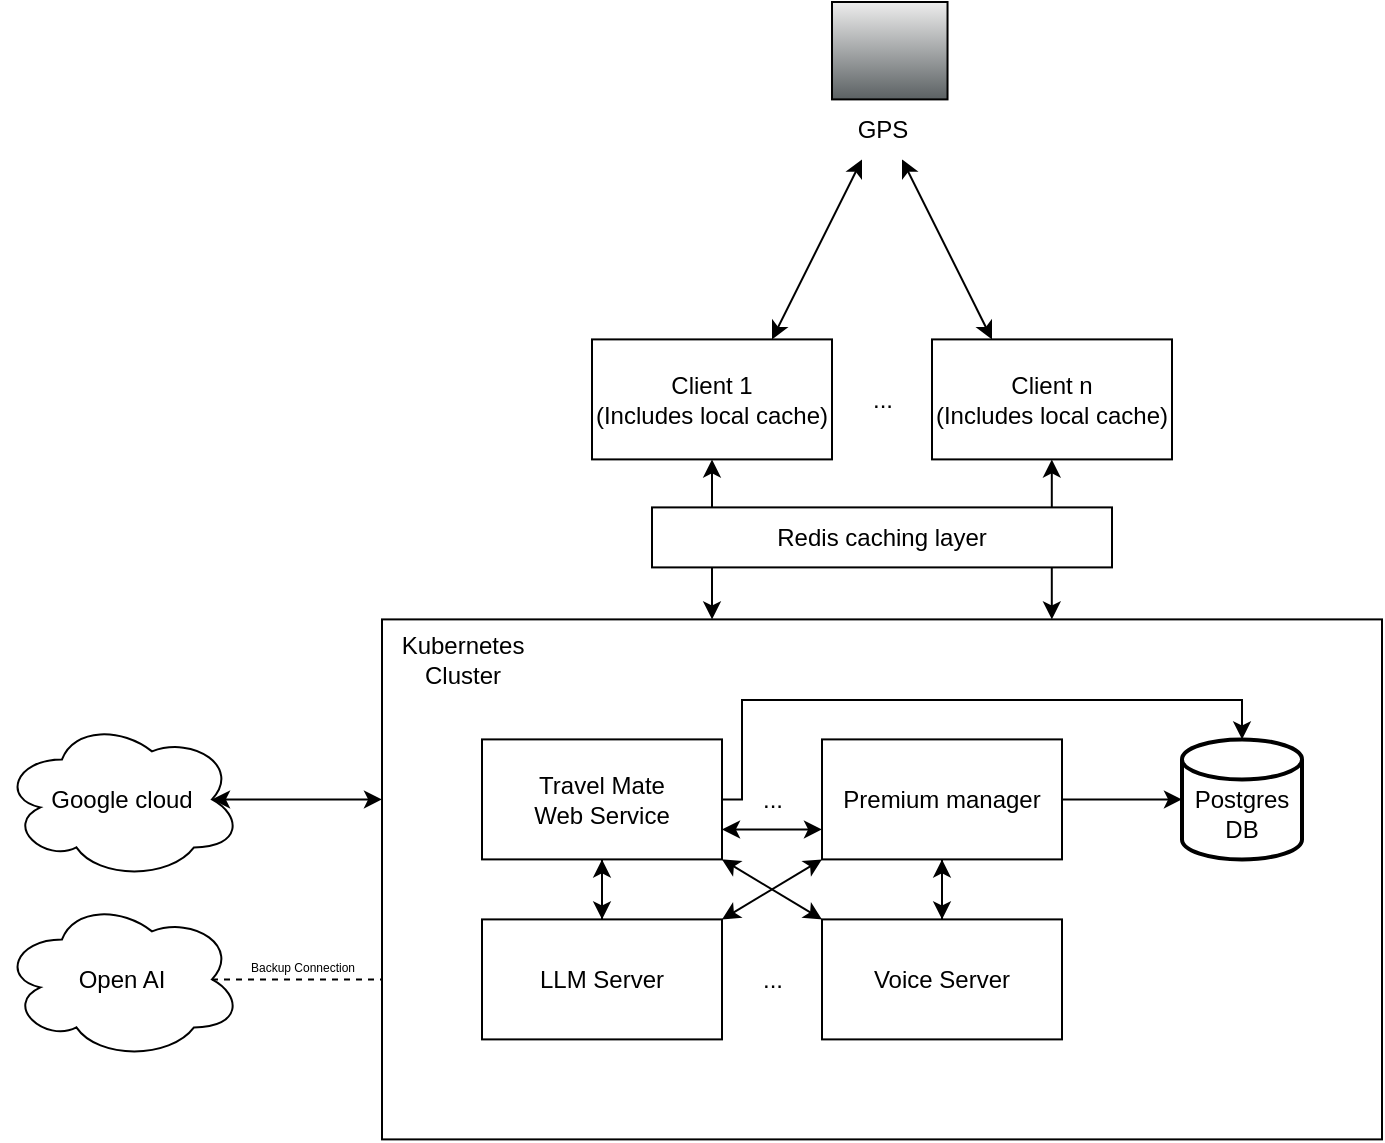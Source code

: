 <mxfile version="28.0.6">
  <diagram name="Page-1" id="n3aD12yE96eMD_H81KQo">
    <mxGraphModel dx="1494" dy="686" grid="1" gridSize="10" guides="1" tooltips="1" connect="1" arrows="1" fold="1" page="1" pageScale="1" pageWidth="850" pageHeight="1100" math="0" shadow="0">
      <root>
        <mxCell id="0" />
        <mxCell id="1" parent="0" />
        <mxCell id="ZA1UcydEme3zQa2n7PxT-20" value="" style="rounded=0;whiteSpace=wrap;html=1;" vertex="1" parent="1">
          <mxGeometry x="250" y="388.7" width="500" height="260" as="geometry" />
        </mxCell>
        <mxCell id="ZA1UcydEme3zQa2n7PxT-1" value="&lt;div&gt;Client n&lt;/div&gt;&lt;div&gt;(Includes local cache)&lt;/div&gt;" style="rounded=0;whiteSpace=wrap;html=1;" vertex="1" parent="1">
          <mxGeometry x="525" y="248.7" width="120" height="60" as="geometry" />
        </mxCell>
        <mxCell id="ZA1UcydEme3zQa2n7PxT-2" value="Client 1&lt;br&gt;(Includes local cache)" style="rounded=0;whiteSpace=wrap;html=1;" vertex="1" parent="1">
          <mxGeometry x="355" y="248.7" width="120" height="60" as="geometry" />
        </mxCell>
        <mxCell id="ZA1UcydEme3zQa2n7PxT-14" style="edgeStyle=orthogonalEdgeStyle;rounded=0;orthogonalLoop=1;jettySize=auto;html=1;exitX=0.5;exitY=1;exitDx=0;exitDy=0;entryX=0.5;entryY=0;entryDx=0;entryDy=0;" edge="1" parent="1" source="ZA1UcydEme3zQa2n7PxT-3" target="ZA1UcydEme3zQa2n7PxT-8">
          <mxGeometry relative="1" as="geometry" />
        </mxCell>
        <mxCell id="ZA1UcydEme3zQa2n7PxT-3" value="&lt;div&gt;Travel Mate&lt;/div&gt;&lt;div&gt;Web Service&lt;/div&gt;" style="rounded=0;whiteSpace=wrap;html=1;" vertex="1" parent="1">
          <mxGeometry x="300" y="448.7" width="120" height="60" as="geometry" />
        </mxCell>
        <mxCell id="ZA1UcydEme3zQa2n7PxT-4" value="&lt;div&gt;Google cloud&lt;/div&gt;" style="ellipse;shape=cloud;whiteSpace=wrap;html=1;" vertex="1" parent="1">
          <mxGeometry x="60" y="438.7" width="120" height="80" as="geometry" />
        </mxCell>
        <mxCell id="ZA1UcydEme3zQa2n7PxT-5" value="&lt;div&gt;&lt;br&gt;&lt;/div&gt;&lt;div&gt;Postgres&lt;/div&gt;&lt;div&gt;DB&lt;/div&gt;" style="strokeWidth=2;html=1;shape=mxgraph.flowchart.database;whiteSpace=wrap;" vertex="1" parent="1">
          <mxGeometry x="650" y="448.7" width="60" height="60" as="geometry" />
        </mxCell>
        <mxCell id="ZA1UcydEme3zQa2n7PxT-13" style="edgeStyle=orthogonalEdgeStyle;rounded=0;orthogonalLoop=1;jettySize=auto;html=1;exitX=0.5;exitY=1;exitDx=0;exitDy=0;entryX=0.5;entryY=0;entryDx=0;entryDy=0;" edge="1" parent="1" source="ZA1UcydEme3zQa2n7PxT-6" target="ZA1UcydEme3zQa2n7PxT-9">
          <mxGeometry relative="1" as="geometry" />
        </mxCell>
        <mxCell id="ZA1UcydEme3zQa2n7PxT-6" value="Premium manager" style="rounded=0;whiteSpace=wrap;html=1;" vertex="1" parent="1">
          <mxGeometry x="470" y="448.7" width="120" height="60" as="geometry" />
        </mxCell>
        <mxCell id="ZA1UcydEme3zQa2n7PxT-7" value="..." style="text;html=1;align=center;verticalAlign=middle;resizable=0;points=[];autosize=1;strokeColor=none;fillColor=none;" vertex="1" parent="1">
          <mxGeometry x="430" y="463.7" width="30" height="30" as="geometry" />
        </mxCell>
        <mxCell id="ZA1UcydEme3zQa2n7PxT-11" style="edgeStyle=orthogonalEdgeStyle;rounded=0;orthogonalLoop=1;jettySize=auto;html=1;exitX=0.5;exitY=0;exitDx=0;exitDy=0;entryX=0.5;entryY=1;entryDx=0;entryDy=0;" edge="1" parent="1" source="ZA1UcydEme3zQa2n7PxT-8" target="ZA1UcydEme3zQa2n7PxT-3">
          <mxGeometry relative="1" as="geometry" />
        </mxCell>
        <mxCell id="ZA1UcydEme3zQa2n7PxT-8" value="LLM Server" style="rounded=0;whiteSpace=wrap;html=1;" vertex="1" parent="1">
          <mxGeometry x="300" y="538.7" width="120" height="60" as="geometry" />
        </mxCell>
        <mxCell id="ZA1UcydEme3zQa2n7PxT-12" style="edgeStyle=orthogonalEdgeStyle;rounded=0;orthogonalLoop=1;jettySize=auto;html=1;exitX=0.5;exitY=0;exitDx=0;exitDy=0;" edge="1" parent="1" source="ZA1UcydEme3zQa2n7PxT-9" target="ZA1UcydEme3zQa2n7PxT-6">
          <mxGeometry relative="1" as="geometry" />
        </mxCell>
        <mxCell id="ZA1UcydEme3zQa2n7PxT-9" value="Voice Server" style="rounded=0;whiteSpace=wrap;html=1;" vertex="1" parent="1">
          <mxGeometry x="470" y="538.7" width="120" height="60" as="geometry" />
        </mxCell>
        <mxCell id="ZA1UcydEme3zQa2n7PxT-10" value="..." style="text;html=1;align=center;verticalAlign=middle;resizable=0;points=[];autosize=1;strokeColor=none;fillColor=none;" vertex="1" parent="1">
          <mxGeometry x="430" y="553.7" width="30" height="30" as="geometry" />
        </mxCell>
        <mxCell id="ZA1UcydEme3zQa2n7PxT-15" style="edgeStyle=orthogonalEdgeStyle;rounded=0;orthogonalLoop=1;jettySize=auto;html=1;exitX=1;exitY=0.5;exitDx=0;exitDy=0;entryX=0;entryY=0.5;entryDx=0;entryDy=0;entryPerimeter=0;" edge="1" parent="1" source="ZA1UcydEme3zQa2n7PxT-6" target="ZA1UcydEme3zQa2n7PxT-5">
          <mxGeometry relative="1" as="geometry" />
        </mxCell>
        <mxCell id="ZA1UcydEme3zQa2n7PxT-16" style="edgeStyle=orthogonalEdgeStyle;rounded=0;orthogonalLoop=1;jettySize=auto;html=1;entryX=0.5;entryY=0;entryDx=0;entryDy=0;entryPerimeter=0;" edge="1" parent="1" target="ZA1UcydEme3zQa2n7PxT-5">
          <mxGeometry relative="1" as="geometry">
            <mxPoint x="420" y="478.7" as="sourcePoint" />
            <mxPoint x="659.99" y="458.7" as="targetPoint" />
            <Array as="points">
              <mxPoint x="430" y="479" />
              <mxPoint x="430" y="429" />
              <mxPoint x="680" y="429" />
            </Array>
          </mxGeometry>
        </mxCell>
        <mxCell id="ZA1UcydEme3zQa2n7PxT-17" value="Open AI" style="ellipse;shape=cloud;whiteSpace=wrap;html=1;" vertex="1" parent="1">
          <mxGeometry x="60" y="528.7" width="120" height="80" as="geometry" />
        </mxCell>
        <mxCell id="ZA1UcydEme3zQa2n7PxT-22" value="" style="endArrow=classic;startArrow=classic;html=1;rounded=0;exitX=0.875;exitY=0.5;exitDx=0;exitDy=0;exitPerimeter=0;" edge="1" parent="1" source="ZA1UcydEme3zQa2n7PxT-4">
          <mxGeometry width="50" height="50" relative="1" as="geometry">
            <mxPoint x="260" y="498.7" as="sourcePoint" />
            <mxPoint x="250" y="478.7" as="targetPoint" />
          </mxGeometry>
        </mxCell>
        <mxCell id="ZA1UcydEme3zQa2n7PxT-24" value="&lt;div&gt;Kubernetes&lt;/div&gt;&lt;div&gt;Cluster&lt;/div&gt;" style="text;html=1;align=center;verticalAlign=middle;resizable=0;points=[];autosize=1;strokeColor=none;fillColor=none;" vertex="1" parent="1">
          <mxGeometry x="250" y="388.7" width="80" height="40" as="geometry" />
        </mxCell>
        <mxCell id="ZA1UcydEme3zQa2n7PxT-25" value="..." style="text;html=1;align=center;verticalAlign=middle;resizable=0;points=[];autosize=1;strokeColor=none;fillColor=none;" vertex="1" parent="1">
          <mxGeometry x="485" y="263.7" width="30" height="30" as="geometry" />
        </mxCell>
        <mxCell id="ZA1UcydEme3zQa2n7PxT-26" value="" style="endArrow=classic;startArrow=classic;html=1;rounded=0;entryX=0.5;entryY=1;entryDx=0;entryDy=0;" edge="1" parent="1" target="ZA1UcydEme3zQa2n7PxT-2">
          <mxGeometry width="50" height="50" relative="1" as="geometry">
            <mxPoint x="415" y="388.7" as="sourcePoint" />
            <mxPoint x="515" y="378.7" as="targetPoint" />
          </mxGeometry>
        </mxCell>
        <mxCell id="ZA1UcydEme3zQa2n7PxT-27" value="" style="endArrow=classic;startArrow=classic;html=1;rounded=0;entryX=0.5;entryY=1;entryDx=0;entryDy=0;" edge="1" parent="1">
          <mxGeometry width="50" height="50" relative="1" as="geometry">
            <mxPoint x="584.9" y="388.7" as="sourcePoint" />
            <mxPoint x="584.9" y="308.7" as="targetPoint" />
          </mxGeometry>
        </mxCell>
        <mxCell id="ZA1UcydEme3zQa2n7PxT-28" value="" style="endArrow=none;dashed=1;html=1;rounded=0;exitX=0.875;exitY=0.5;exitDx=0;exitDy=0;exitPerimeter=0;" edge="1" parent="1" source="ZA1UcydEme3zQa2n7PxT-17">
          <mxGeometry width="50" height="50" relative="1" as="geometry">
            <mxPoint x="180" y="553.7" as="sourcePoint" />
            <mxPoint x="250" y="568.7" as="targetPoint" />
          </mxGeometry>
        </mxCell>
        <mxCell id="ZA1UcydEme3zQa2n7PxT-29" value="&lt;font style=&quot;font-size: 6px;&quot;&gt;Backup Connection&lt;/font&gt;" style="text;html=1;align=center;verticalAlign=middle;resizable=0;points=[];autosize=1;strokeColor=none;fillColor=none;" vertex="1" parent="1">
          <mxGeometry x="170" y="545.7" width="80" height="30" as="geometry" />
        </mxCell>
        <mxCell id="ZA1UcydEme3zQa2n7PxT-30" value="" style="shape=mxgraph.networks2.icon;aspect=fixed;fillColor=#EDEDED;strokeColor=#000000;gradientColor=#5B6163;network2IconShadow=1;network2bgFillColor=none;network2Icon=mxgraph.networks2.satellite;network2IconXOffset=0.015;network2IconYOffset=-0.0;network2IconW=1.155;network2IconH=0.974;" vertex="1" parent="1">
          <mxGeometry x="475" y="80" width="57.765" height="48.705" as="geometry" />
        </mxCell>
        <mxCell id="ZA1UcydEme3zQa2n7PxT-32" value="" style="endArrow=classic;startArrow=classic;html=1;rounded=0;exitX=0.75;exitY=0;exitDx=0;exitDy=0;" edge="1" parent="1" source="ZA1UcydEme3zQa2n7PxT-2">
          <mxGeometry width="50" height="50" relative="1" as="geometry">
            <mxPoint x="480" y="218.7" as="sourcePoint" />
            <mxPoint x="490" y="158.7" as="targetPoint" />
          </mxGeometry>
        </mxCell>
        <mxCell id="ZA1UcydEme3zQa2n7PxT-33" value="" style="endArrow=classic;startArrow=classic;html=1;rounded=0;exitX=0.25;exitY=0;exitDx=0;exitDy=0;" edge="1" parent="1" source="ZA1UcydEme3zQa2n7PxT-1">
          <mxGeometry width="50" height="50" relative="1" as="geometry">
            <mxPoint x="650" y="271.7" as="sourcePoint" />
            <mxPoint x="510" y="158.7" as="targetPoint" />
          </mxGeometry>
        </mxCell>
        <mxCell id="ZA1UcydEme3zQa2n7PxT-34" value="GPS" style="text;html=1;align=center;verticalAlign=middle;resizable=0;points=[];autosize=1;strokeColor=none;fillColor=none;" vertex="1" parent="1">
          <mxGeometry x="475" y="128.7" width="50" height="30" as="geometry" />
        </mxCell>
        <mxCell id="ZA1UcydEme3zQa2n7PxT-35" value="Redis caching layer" style="rounded=0;whiteSpace=wrap;html=1;" vertex="1" parent="1">
          <mxGeometry x="385" y="332.7" width="230" height="30" as="geometry" />
        </mxCell>
        <mxCell id="ZA1UcydEme3zQa2n7PxT-37" value="" style="endArrow=classic;startArrow=classic;html=1;rounded=0;exitX=1;exitY=0;exitDx=0;exitDy=0;entryX=0;entryY=1;entryDx=0;entryDy=0;" edge="1" parent="1" source="ZA1UcydEme3zQa2n7PxT-8" target="ZA1UcydEme3zQa2n7PxT-6">
          <mxGeometry width="50" height="50" relative="1" as="geometry">
            <mxPoint x="440" y="500" as="sourcePoint" />
            <mxPoint x="490" y="450" as="targetPoint" />
          </mxGeometry>
        </mxCell>
        <mxCell id="ZA1UcydEme3zQa2n7PxT-38" value="" style="endArrow=classic;startArrow=classic;html=1;rounded=0;exitX=0;exitY=0;exitDx=0;exitDy=0;entryX=1;entryY=1;entryDx=0;entryDy=0;" edge="1" parent="1" source="ZA1UcydEme3zQa2n7PxT-9" target="ZA1UcydEme3zQa2n7PxT-3">
          <mxGeometry width="50" height="50" relative="1" as="geometry">
            <mxPoint x="460" y="540" as="sourcePoint" />
            <mxPoint x="510" y="510" as="targetPoint" />
          </mxGeometry>
        </mxCell>
        <mxCell id="ZA1UcydEme3zQa2n7PxT-41" value="" style="endArrow=classic;startArrow=classic;html=1;rounded=0;exitX=1;exitY=0.75;exitDx=0;exitDy=0;entryX=0;entryY=0.75;entryDx=0;entryDy=0;" edge="1" parent="1" source="ZA1UcydEme3zQa2n7PxT-3" target="ZA1UcydEme3zQa2n7PxT-6">
          <mxGeometry width="50" height="50" relative="1" as="geometry">
            <mxPoint x="450" y="550" as="sourcePoint" />
            <mxPoint x="500" y="520" as="targetPoint" />
          </mxGeometry>
        </mxCell>
      </root>
    </mxGraphModel>
  </diagram>
</mxfile>

